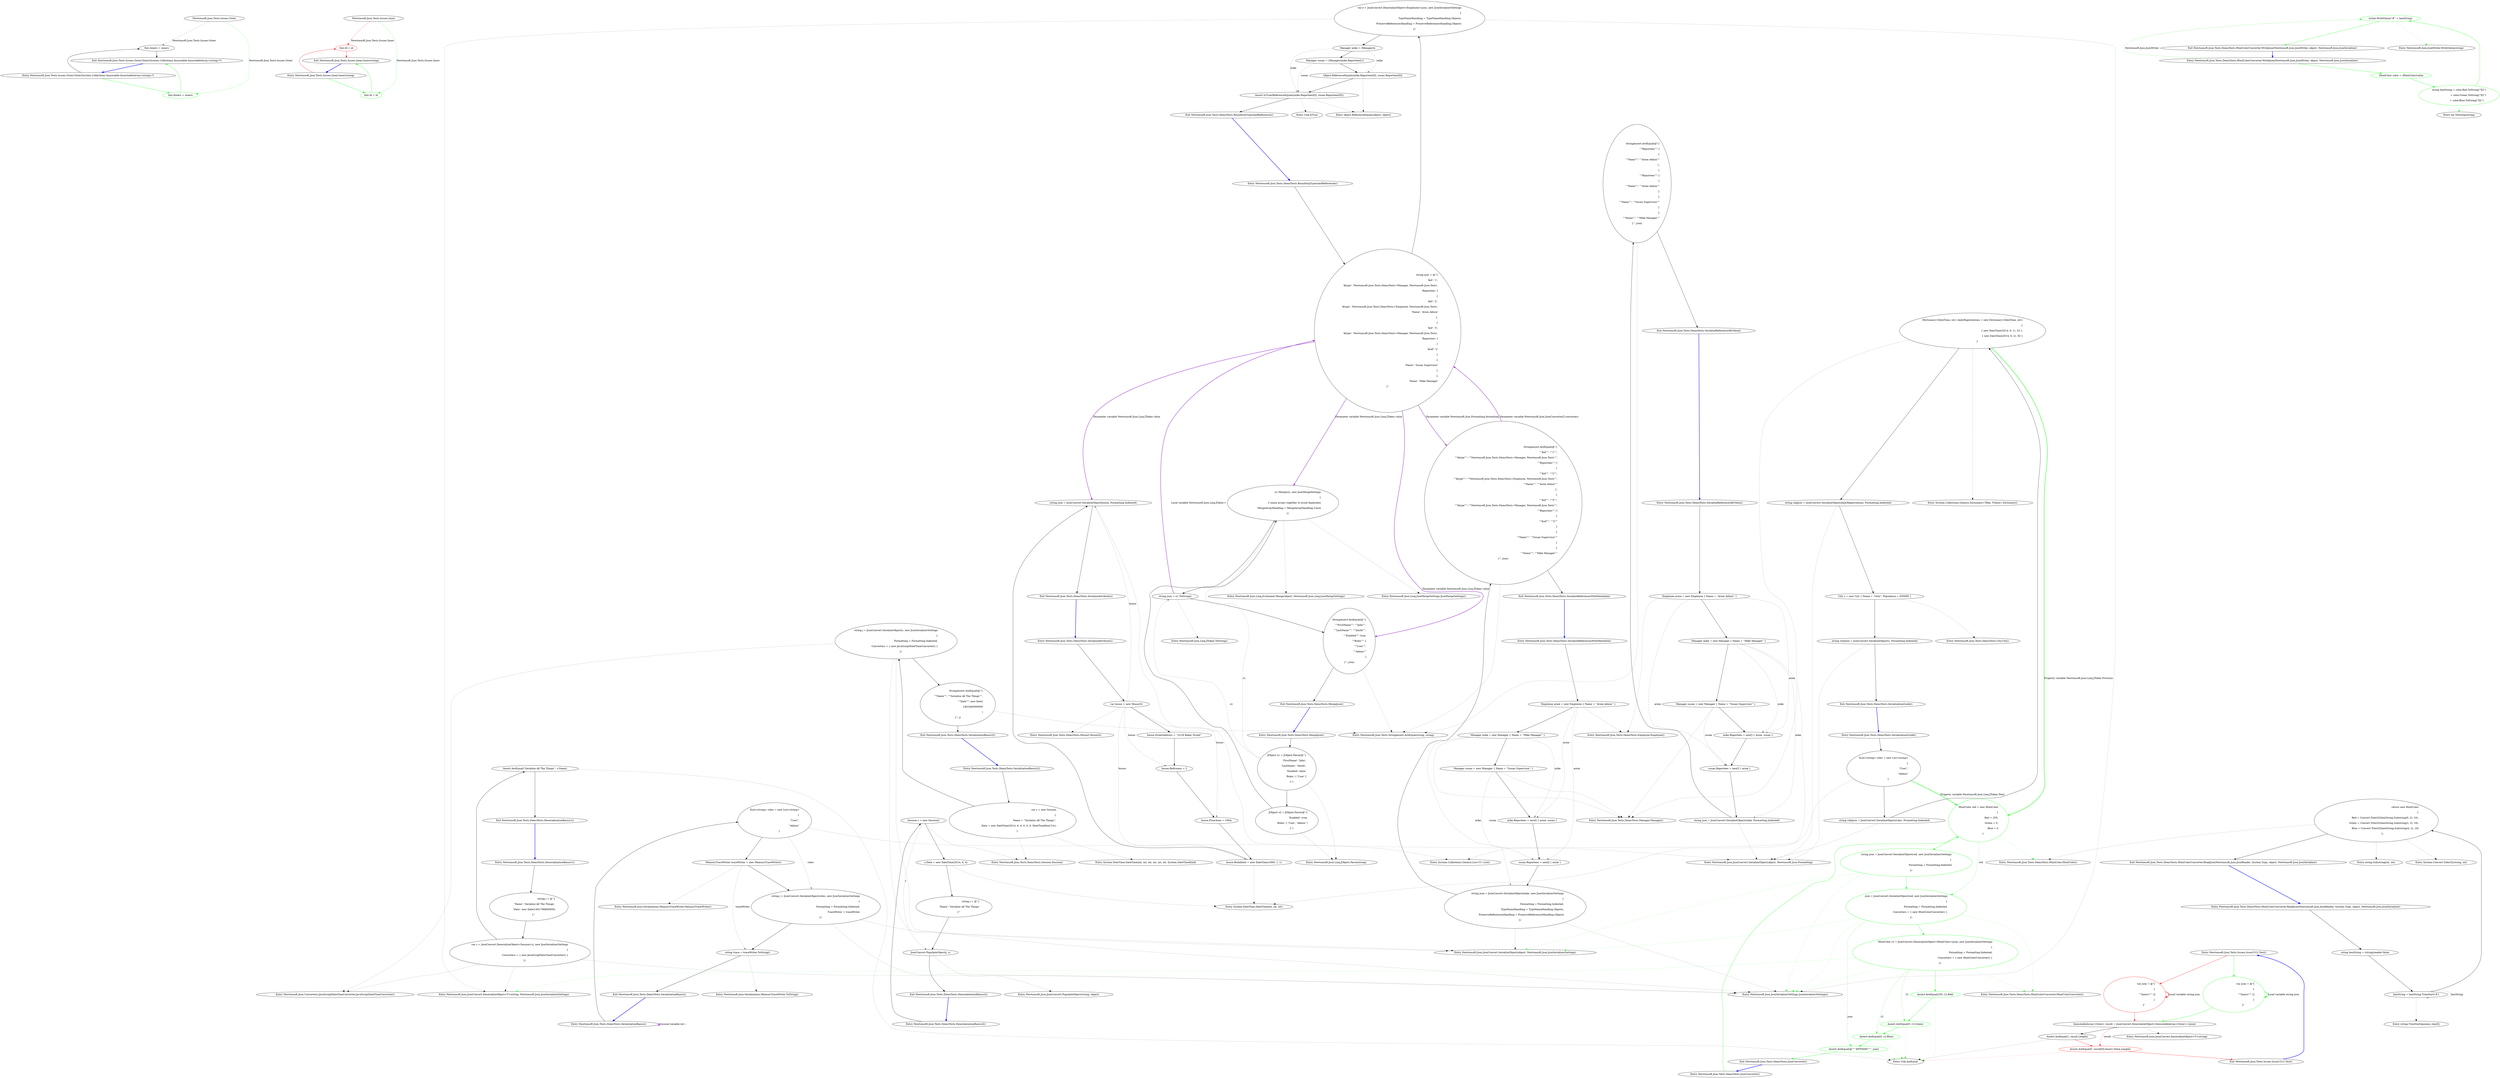 digraph  {
n14 [label="Newtonsoft.Json.Tests.Issues.Outer", span=""];
n15 [label="Newtonsoft.Json.Tests.Issues.Inner", span=""];
n0 [label="Entry Newtonsoft.Json.Tests.Issues.Issue1512.Test()", span="43-43", cluster="Newtonsoft.Json.Tests.Issues.Issue1512.Test()"];
n1 [label="var json = @''[\r\n                            {\r\n                                ''''Inners'''': []\r\n                            }\r\n                        ]''", span="45-49", cluster="Newtonsoft.Json.Tests.Issues.Issue1512.Test()", color=red, community=0];
n2 [label="ImmutableArray<Outer> result = JsonConvert.DeserializeObject<ImmutableArray<Outer>>(json)", span="50-50", cluster="Newtonsoft.Json.Tests.Issues.Issue1512.Test()"];
n3 [label="Assert.AreEqual(1, result.Length)", span="52-52", cluster="Newtonsoft.Json.Tests.Issues.Issue1512.Test()"];
n6 [label="Entry Newtonsoft.Json.JsonConvert.DeserializeObject<T>(string)", span="703-703", cluster="Newtonsoft.Json.JsonConvert.DeserializeObject<T>(string)"];
n4 [label="Assert.AreEqual(0, result[0].Inners.Value.Length)", span="53-53", cluster="Newtonsoft.Json.Tests.Issues.Issue1512.Test()", color=red, community=0];
n7 [label="Entry Unk.AreEqual", span="", cluster="Unk.AreEqual"];
n5 [label="Exit Newtonsoft.Json.Tests.Issues.Issue1512.Test()", span="43-43", cluster="Newtonsoft.Json.Tests.Issues.Issue1512.Test()"];
n8 [label="Entry Newtonsoft.Json.Tests.Issues.Outer.Outer(System.Collections.Immutable.ImmutableArray<string>?)", span="59-59", cluster="Newtonsoft.Json.Tests.Issues.Outer.Outer(System.Collections.Immutable.ImmutableArray<string>?)"];
n9 [label="this.Inners = inners", span="61-61", cluster="Newtonsoft.Json.Tests.Issues.Outer.Outer(System.Collections.Immutable.ImmutableArray<string>?)"];
n10 [label="Exit Newtonsoft.Json.Tests.Issues.Outer.Outer(System.Collections.Immutable.ImmutableArray<string>?)", span="59-59", cluster="Newtonsoft.Json.Tests.Issues.Outer.Outer(System.Collections.Immutable.ImmutableArray<string>?)"];
n11 [label="Entry Newtonsoft.Json.Tests.Issues.Inner.Inner(string)", span="69-69", cluster="Newtonsoft.Json.Tests.Issues.Inner.Inner(string)"];
n12 [label="this.Id = id", span="71-71", cluster="Newtonsoft.Json.Tests.Issues.Inner.Inner(string)", color=red, community=0];
n13 [label="Exit Newtonsoft.Json.Tests.Issues.Inner.Inner(string)", span="69-69", cluster="Newtonsoft.Json.Tests.Issues.Inner.Inner(string)"];
d1 [label="var json = @''[\r\n                            {\r\n                                ''''Inners'''': []\r\n                            }\r\n                        ]''", span="45-49", cluster="Newtonsoft.Json.Tests.Issues.Issue1512.Test()", color=green, community=0];
d9 [label="this.Inners = inners", span="61-61", cluster="Newtonsoft.Json.Tests.Issues.Outer.Outer(System.Collections.Immutable.ImmutableArray<string>?)", color=green, community=0];
d12 [label="this.Id = id", span="71-71", cluster="Newtonsoft.Json.Tests.Issues.Inner.Inner(string)", color=green, community=0];
m0_11 [label="Entry Newtonsoft.Json.JsonSerializerSettings.JsonSerializerSettings()", span="390-390", cluster="Newtonsoft.Json.JsonSerializerSettings.JsonSerializerSettings()", file="Issue1569.cs"];
m0_124 [label="Entry Newtonsoft.Json.Linq.JContainer.Merge(object, Newtonsoft.Json.Linq.JsonMergeSettings)", span="675-675", cluster="Newtonsoft.Json.Linq.JContainer.Merge(object, Newtonsoft.Json.Linq.JsonMergeSettings)", file="Issue1569.cs"];
m0_13 [label="Entry Newtonsoft.Json.Tests.DemoTests.HtmlColorConverter.HtmlColorConverter()", span="108-108", cluster="Newtonsoft.Json.Tests.DemoTests.HtmlColorConverter.HtmlColorConverter()", file="Issue1569.cs"];
m0_85 [label="Entry Newtonsoft.Json.Tests.DemoTests.Employee.Employee()", span="279-279", cluster="Newtonsoft.Json.Tests.DemoTests.Employee.Employee()", file="Issue1569.cs"];
m0_76 [label="Entry Newtonsoft.Json.Tests.DemoTests.SerializeReferencesByValue()", span="290-290", cluster="Newtonsoft.Json.Tests.DemoTests.SerializeReferencesByValue()", file="Issue1569.cs"];
m0_82 [label="string json = JsonConvert.SerializeObject(mike, Formatting.Indented)", span="299-299", cluster="Newtonsoft.Json.Tests.DemoTests.SerializeReferencesByValue()", file="Issue1569.cs"];
m0_78 [label="Manager mike = new Manager { Name = ''Mike Manager'' }", span="293-293", cluster="Newtonsoft.Json.Tests.DemoTests.SerializeReferencesByValue()", file="Issue1569.cs"];
m0_81 [label="susan.Reportees = new[] { arnie }", span="297-297", cluster="Newtonsoft.Json.Tests.DemoTests.SerializeReferencesByValue()", file="Issue1569.cs"];
m0_83 [label="StringAssert.AreEqual(@''{\r\n  ''''Reportees'''': [\r\n    {\r\n      ''''Name'''': ''''Arnie Admin''''\r\n    },\r\n    {\r\n      ''''Reportees'''': [\r\n        {\r\n          ''''Name'''': ''''Arnie Admin''''\r\n        }\r\n      ],\r\n      ''''Name'''': ''''Susan Supervisor''''\r\n    }\r\n  ],\r\n  ''''Name'''': ''''Mike Manager''''\r\n}'', json)", span="317-332", cluster="Newtonsoft.Json.Tests.DemoTests.SerializeReferencesByValue()", file="Issue1569.cs"];
m0_79 [label="Manager susan = new Manager { Name = ''Susan Supervisor'' }", span="294-294", cluster="Newtonsoft.Json.Tests.DemoTests.SerializeReferencesByValue()", file="Issue1569.cs"];
m0_77 [label="Employee arnie = new Employee { Name = ''Arnie Admin'' }", span="292-292", cluster="Newtonsoft.Json.Tests.DemoTests.SerializeReferencesByValue()", file="Issue1569.cs"];
m0_80 [label="mike.Reportees = new[] { arnie, susan }", span="296-296", cluster="Newtonsoft.Json.Tests.DemoTests.SerializeReferencesByValue()", file="Issue1569.cs"];
m0_84 [label="Exit Newtonsoft.Json.Tests.DemoTests.SerializeReferencesByValue()", span="290-290", cluster="Newtonsoft.Json.Tests.DemoTests.SerializeReferencesByValue()", file="Issue1569.cs"];
m0_115 [label="Entry Newtonsoft.Json.Tests.DemoTests.MergeJson()", span="540-540", cluster="Newtonsoft.Json.Tests.DemoTests.MergeJson()", file="Issue1569.cs"];
m0_119 [label="string json = o1.ToString()", span="559-559", cluster="Newtonsoft.Json.Tests.DemoTests.MergeJson()", file="Issue1569.cs"];
m0_118 [label="o1.Merge(o2, new JsonMergeSettings\r\n            {\r\n                // union arrays together to avoid duplicates\r\n                MergeArrayHandling = MergeArrayHandling.Union\r\n            })", span="553-557", cluster="Newtonsoft.Json.Tests.DemoTests.MergeJson()", file="Issue1569.cs"];
m0_120 [label="StringAssert.AreEqual(@''{\r\n  ''''FirstName'''': ''''John'''',\r\n  ''''LastName'''': ''''Smith'''',\r\n  ''''Enabled'''': true,\r\n  ''''Roles'''': [\r\n    ''''User'''',\r\n    ''''Admin''''\r\n  ]\r\n}'', json)", span="570-578", cluster="Newtonsoft.Json.Tests.DemoTests.MergeJson()", file="Issue1569.cs"];
m0_116 [label="JObject o1 = JObject.Parse(@''{\r\n              'FirstName': 'John',\r\n              'LastName': 'Smith',\r\n              'Enabled': false,\r\n              'Roles': [ 'User' ]\r\n            }'')", span="542-547", cluster="Newtonsoft.Json.Tests.DemoTests.MergeJson()", file="Issue1569.cs"];
m0_117 [label="JObject o2 = JObject.Parse(@''{\r\n              'Enabled': true,\r\n              'Roles': [ 'User', 'Admin' ]\r\n            }'')", span="548-551", cluster="Newtonsoft.Json.Tests.DemoTests.MergeJson()", file="Issue1569.cs"];
m0_121 [label="Exit Newtonsoft.Json.Tests.DemoTests.MergeJson()", span="540-540", cluster="Newtonsoft.Json.Tests.DemoTests.MergeJson()", file="Issue1569.cs"];
m0_42 [label="Entry System.Collections.Generic.List<T>.List()", span="0-0", cluster="System.Collections.Generic.List<T>.List()", file="Issue1569.cs"];
m0_125 [label="Entry Newtonsoft.Json.Linq.JToken.ToString()", span="414-414", cluster="Newtonsoft.Json.Linq.JToken.ToString()", file="Issue1569.cs"];
m0_64 [label="Entry Newtonsoft.Json.Tests.DemoTests.DeserializationBasics1()", span="241-241", cluster="Newtonsoft.Json.Tests.DemoTests.DeserializationBasics1()", file="Issue1569.cs"];
m0_66 [label="var s = JsonConvert.DeserializeObject<Session>(j, new JsonSerializerSettings\r\n            {\r\n                Converters = { new JavaScriptDateTimeConverter() }\r\n            })", span="248-251", cluster="Newtonsoft.Json.Tests.DemoTests.DeserializationBasics1()", file="Issue1569.cs"];
m0_67 [label="Assert.AreEqual(''Serialize All The Things'', s.Name)", span="255-255", cluster="Newtonsoft.Json.Tests.DemoTests.DeserializationBasics1()", file="Issue1569.cs"];
m0_65 [label="string j = @''{\r\n              'Name': 'Serialize All The Things',\r\n              'Date': new Date(1401796800000)\r\n            }''", span="243-246", cluster="Newtonsoft.Json.Tests.DemoTests.DeserializationBasics1()", file="Issue1569.cs"];
m0_68 [label="Exit Newtonsoft.Json.Tests.DemoTests.DeserializationBasics1()", span="241-241", cluster="Newtonsoft.Json.Tests.DemoTests.DeserializationBasics1()", file="Issue1569.cs"];
m0_28 [label="Entry string.TrimStart(params char[])", span="0-0", cluster="string.TrimStart(params char[])", file="Issue1569.cs"];
m0_105 [label="Entry Unk.IsTrue", span="", cluster="Unk.IsTrue", file="Issue1569.cs"];
m0_53 [label="Entry Newtonsoft.Json.Serialization.MemoryTraceWriter.MemoryTraceWriter()", span="29-29", cluster="Newtonsoft.Json.Serialization.MemoryTraceWriter.MemoryTraceWriter()", file="Issue1569.cs"];
m0_122 [label="Entry Newtonsoft.Json.Linq.JObject.Parse(string)", span="371-371", cluster="Newtonsoft.Json.Linq.JObject.Parse(string)", file="Issue1569.cs"];
m0_69 [label="Entry Newtonsoft.Json.Tests.DemoTests.DeserializationBasics2()", span="259-259", cluster="Newtonsoft.Json.Tests.DemoTests.DeserializationBasics2()", file="Issue1569.cs"];
m0_71 [label="s.Date = new DateTime(2014, 6, 4)", span="262-262", cluster="Newtonsoft.Json.Tests.DemoTests.DeserializationBasics2()", file="Issue1569.cs"];
m0_70 [label="Session s = new Session()", span="261-261", cluster="Newtonsoft.Json.Tests.DemoTests.DeserializationBasics2()", file="Issue1569.cs"];
m0_72 [label="string j = @''{\r\n              'Name': 'Serialize All The Things'\r\n            }''", span="264-266", cluster="Newtonsoft.Json.Tests.DemoTests.DeserializationBasics2()", file="Issue1569.cs"];
m0_73 [label="JsonConvert.PopulateObject(j, s)", span="268-268", cluster="Newtonsoft.Json.Tests.DemoTests.DeserializationBasics2()", file="Issue1569.cs"];
m0_74 [label="Exit Newtonsoft.Json.Tests.DemoTests.DeserializationBasics2()", span="259-259", cluster="Newtonsoft.Json.Tests.DemoTests.DeserializationBasics2()", file="Issue1569.cs"];
m0_23 [label="Entry Newtonsoft.Json.Tests.DemoTests.HtmlColorConverter.ReadJson(Newtonsoft.Json.JsonReader, System.Type, object, Newtonsoft.Json.JsonSerializer)", span="128-128", cluster="Newtonsoft.Json.Tests.DemoTests.HtmlColorConverter.ReadJson(Newtonsoft.Json.JsonReader, System.Type, object, Newtonsoft.Json.JsonSerializer)", file="Issue1569.cs"];
m0_26 [label="return new HtmlColor\r\n                {\r\n                    Red = Convert.ToInt32(hexString.Substring(0, 2), 16),\r\n                    Green = Convert.ToInt32(hexString.Substring(2, 2), 16),\r\n                    Blue = Convert.ToInt32(hexString.Substring(4, 2), 16)\r\n                };", span="136-141", cluster="Newtonsoft.Json.Tests.DemoTests.HtmlColorConverter.ReadJson(Newtonsoft.Json.JsonReader, System.Type, object, Newtonsoft.Json.JsonSerializer)", file="Issue1569.cs"];
m0_25 [label="hexString = hexString.TrimStart('#')", span="133-133", cluster="Newtonsoft.Json.Tests.DemoTests.HtmlColorConverter.ReadJson(Newtonsoft.Json.JsonReader, System.Type, object, Newtonsoft.Json.JsonSerializer)", file="Issue1569.cs"];
m0_24 [label="string hexString = (string)reader.Value", span="132-132", cluster="Newtonsoft.Json.Tests.DemoTests.HtmlColorConverter.ReadJson(Newtonsoft.Json.JsonReader, System.Type, object, Newtonsoft.Json.JsonSerializer)", file="Issue1569.cs"];
m0_27 [label="Exit Newtonsoft.Json.Tests.DemoTests.HtmlColorConverter.ReadJson(Newtonsoft.Json.JsonReader, System.Type, object, Newtonsoft.Json.JsonSerializer)", span="128-128", cluster="Newtonsoft.Json.Tests.DemoTests.HtmlColorConverter.ReadJson(Newtonsoft.Json.JsonReader, System.Type, object, Newtonsoft.Json.JsonSerializer)", file="Issue1569.cs"];
m0_46 [label="Entry Newtonsoft.Json.Tests.DemoTests.City.City()", span="273-273", cluster="Newtonsoft.Json.Tests.DemoTests.City.City()", file="Issue1569.cs"];
m0_75 [label="Entry Newtonsoft.Json.JsonConvert.PopulateObject(string, object)", span="924-924", cluster="Newtonsoft.Json.JsonConvert.PopulateObject(string, object)", file="Issue1569.cs"];
m0_29 [label="Entry string.Substring(int, int)", span="0-0", cluster="string.Substring(int, int)", file="Issue1569.cs"];
m0_54 [label="Entry Newtonsoft.Json.Serialization.MemoryTraceWriter.ToString()", span="71-71", cluster="Newtonsoft.Json.Serialization.MemoryTraceWriter.ToString()", file="Issue1569.cs"];
m0_22 [label="Entry Newtonsoft.Json.JsonWriter.WriteValue(string)", span="873-873", cluster="Newtonsoft.Json.JsonWriter.WriteValue(string)", file="Issue1569.cs"];
m0_123 [label="Entry Newtonsoft.Json.Linq.JsonMergeSettings.JsonMergeSettings()", span="7-7", cluster="Newtonsoft.Json.Linq.JsonMergeSettings.JsonMergeSettings()", file="Issue1569.cs"];
m0_44 [label="Entry System.Collections.Generic.Dictionary<TKey, TValue>.Dictionary()", span="0-0", cluster="System.Collections.Generic.Dictionary<TKey, TValue>.Dictionary()", file="Issue1569.cs"];
m0_34 [label="Entry Newtonsoft.Json.Tests.DemoTests.SerializationGuide()", span="151-151", cluster="Newtonsoft.Json.Tests.DemoTests.SerializationGuide()", file="Issue1569.cs"];
m0_35 [label="IList<string> roles = new List<string>\r\n            {\r\n                ''User'',\r\n                ''Admin''\r\n            }", span="153-157", cluster="Newtonsoft.Json.Tests.DemoTests.SerializationGuide()", file="Issue1569.cs"];
m0_37 [label="IDictionary<DateTime, int> dailyRegistrations = new Dictionary<DateTime, int>\r\n            {\r\n                { new DateTime(2014, 6, 1), 23 },\r\n                { new DateTime(2014, 6, 2), 50 }\r\n            }", span="165-169", cluster="Newtonsoft.Json.Tests.DemoTests.SerializationGuide()", file="Issue1569.cs"];
m0_36 [label="string roleJson = JsonConvert.SerializeObject(roles, Formatting.Indented)", span="159-159", cluster="Newtonsoft.Json.Tests.DemoTests.SerializationGuide()", file="Issue1569.cs"];
m0_38 [label="string regJson = JsonConvert.SerializeObject(dailyRegistrations, Formatting.Indented)", span="171-171", cluster="Newtonsoft.Json.Tests.DemoTests.SerializationGuide()", file="Issue1569.cs"];
m0_39 [label="City c = new City { Name = ''Oslo'', Population = 650000 }", span="177-177", cluster="Newtonsoft.Json.Tests.DemoTests.SerializationGuide()", file="Issue1569.cs"];
m0_40 [label="string cityJson = JsonConvert.SerializeObject(c, Formatting.Indented)", span="179-179", cluster="Newtonsoft.Json.Tests.DemoTests.SerializationGuide()", file="Issue1569.cs"];
m0_41 [label="Exit Newtonsoft.Json.Tests.DemoTests.SerializationGuide()", span="151-151", cluster="Newtonsoft.Json.Tests.DemoTests.SerializationGuide()", file="Issue1569.cs"];
m0_21 [label="Entry int.ToString(string)", span="0-0", cluster="int.ToString(string)", file="Issue1569.cs"];
m0_104 [label="Entry object.ReferenceEquals(object, object)", span="0-0", cluster="object.ReferenceEquals(object, object)", file="Issue1569.cs"];
m0_16 [label="Entry Newtonsoft.Json.Tests.DemoTests.HtmlColorConverter.WriteJson(Newtonsoft.Json.JsonWriter, object, Newtonsoft.Json.JsonSerializer)", span="110-110", cluster="Newtonsoft.Json.Tests.DemoTests.HtmlColorConverter.WriteJson(Newtonsoft.Json.JsonWriter, object, Newtonsoft.Json.JsonSerializer)", file="Issue1569.cs"];
m0_17 [label="HtmlColor color = (HtmlColor)value", span="113-113", cluster="Newtonsoft.Json.Tests.DemoTests.HtmlColorConverter.WriteJson(Newtonsoft.Json.JsonWriter, object, Newtonsoft.Json.JsonSerializer)", color=green, community=0, file="Issue1569.cs"];
m0_18 [label="string hexString = color.Red.ToString(''X2'')\r\n                    + color.Green.ToString(''X2'')\r\n                    + color.Blue.ToString(''X2'')", span="114-116", cluster="Newtonsoft.Json.Tests.DemoTests.HtmlColorConverter.WriteJson(Newtonsoft.Json.JsonWriter, object, Newtonsoft.Json.JsonSerializer)", color=green, community=0, file="Issue1569.cs"];
m0_19 [label="writer.WriteValue(''#'' + hexString)", span="119-119", cluster="Newtonsoft.Json.Tests.DemoTests.HtmlColorConverter.WriteJson(Newtonsoft.Json.JsonWriter, object, Newtonsoft.Json.JsonSerializer)", color=green, community=0, file="Issue1569.cs"];
m0_20 [label="Exit Newtonsoft.Json.Tests.DemoTests.HtmlColorConverter.WriteJson(Newtonsoft.Json.JsonWriter, object, Newtonsoft.Json.JsonSerializer)", span="110-110", cluster="Newtonsoft.Json.Tests.DemoTests.HtmlColorConverter.WriteJson(Newtonsoft.Json.JsonWriter, object, Newtonsoft.Json.JsonSerializer)", file="Issue1569.cs"];
m0_96 [label="Entry Newtonsoft.Json.Tests.DemoTests.RoundtripTypesAndReferences()", span="399-399", cluster="Newtonsoft.Json.Tests.DemoTests.RoundtripTypesAndReferences()", file="Issue1569.cs"];
m0_98 [label="var e = JsonConvert.DeserializeObject<Employee>(json, new JsonSerializerSettings\r\n            {\r\n                TypeNameHandling = TypeNameHandling.Objects,\r\n                PreserveReferencesHandling = PreserveReferencesHandling.Objects\r\n            })", span="424-428", cluster="Newtonsoft.Json.Tests.DemoTests.RoundtripTypesAndReferences()", file="Issue1569.cs"];
m0_97 [label="string json = @''{\r\n  '$id': '1',\r\n  '$type': 'Newtonsoft.Json.Tests.DemoTests+Manager, Newtonsoft.Json.Tests',\r\n  'Reportees': [\r\n    {\r\n      '$id': '2',\r\n      '$type': 'Newtonsoft.Json.Tests.DemoTests+Employee, Newtonsoft.Json.Tests',\r\n      'Name': 'Arnie Admin'\r\n    },\r\n    {\r\n      '$id': '3',\r\n      '$type': 'Newtonsoft.Json.Tests.DemoTests+Manager, Newtonsoft.Json.Tests',\r\n      'Reportees': [\r\n        {\r\n          '$ref': '2'\r\n        }\r\n      ],\r\n      'Name': 'Susan Supervisor'\r\n    }\r\n  ],\r\n  'Name': 'Mike Manager'\r\n}''", span="401-422", cluster="Newtonsoft.Json.Tests.DemoTests.RoundtripTypesAndReferences()", file="Issue1569.cs"];
m0_99 [label="Manager mike = (Manager)e", span="432-432", cluster="Newtonsoft.Json.Tests.DemoTests.RoundtripTypesAndReferences()", file="Issue1569.cs"];
m0_100 [label="Manager susan = (Manager)mike.Reportees[1]", span="433-433", cluster="Newtonsoft.Json.Tests.DemoTests.RoundtripTypesAndReferences()", file="Issue1569.cs"];
m0_101 [label="Object.ReferenceEquals(mike.Reportees[0], susan.Reportees[0])", span="435-435", cluster="Newtonsoft.Json.Tests.DemoTests.RoundtripTypesAndReferences()", file="Issue1569.cs"];
m0_102 [label="Assert.IsTrue(ReferenceEquals(mike.Reportees[0], susan.Reportees[0]))", span="438-438", cluster="Newtonsoft.Json.Tests.DemoTests.RoundtripTypesAndReferences()", file="Issue1569.cs"];
m0_103 [label="Exit Newtonsoft.Json.Tests.DemoTests.RoundtripTypesAndReferences()", span="399-399", cluster="Newtonsoft.Json.Tests.DemoTests.RoundtripTypesAndReferences()", file="Issue1569.cs"];
m0_60 [label="Entry Newtonsoft.Json.Tests.DemoTests.Session.Session()", span="102-102", cluster="Newtonsoft.Json.Tests.DemoTests.Session.Session()", file="Issue1569.cs"];
m0_43 [label="Entry Newtonsoft.Json.JsonConvert.SerializeObject(object, Newtonsoft.Json.Formatting)", span="525-525", cluster="Newtonsoft.Json.JsonConvert.SerializeObject(object, Newtonsoft.Json.Formatting)", file="Issue1569.cs"];
m0_30 [label="Entry System.Convert.ToInt32(string, int)", span="0-0", cluster="System.Convert.ToInt32(string, int)", file="Issue1569.cs"];
m0_87 [label="Entry Newtonsoft.Json.Tests.DemoTests.SerializeReferencesWithMetadata()", span="336-336", cluster="Newtonsoft.Json.Tests.DemoTests.SerializeReferencesWithMetadata()", file="Issue1569.cs"];
m0_93 [label="string json = JsonConvert.SerializeObject(mike, new JsonSerializerSettings\r\n            {\r\n                Formatting = Formatting.Indented,\r\n                TypeNameHandling = TypeNameHandling.Objects,\r\n                PreserveReferencesHandling = PreserveReferencesHandling.Objects\r\n            })", span="345-350", cluster="Newtonsoft.Json.Tests.DemoTests.SerializeReferencesWithMetadata()", file="Issue1569.cs"];
m0_89 [label="Manager mike = new Manager { Name = ''Mike Manager'' }", span="339-339", cluster="Newtonsoft.Json.Tests.DemoTests.SerializeReferencesWithMetadata()", file="Issue1569.cs"];
m0_92 [label="susan.Reportees = new[] { arnie }", span="343-343", cluster="Newtonsoft.Json.Tests.DemoTests.SerializeReferencesWithMetadata()", file="Issue1569.cs"];
m0_94 [label="StringAssert.AreEqual(@''{\r\n  ''''$id'''': ''''1'''',\r\n  ''''$type'''': ''''Newtonsoft.Json.Tests.DemoTests+Manager, Newtonsoft.Json.Tests'''',\r\n  ''''Reportees'''': [\r\n    {\r\n      ''''$id'''': ''''2'''',\r\n      ''''$type'''': ''''Newtonsoft.Json.Tests.DemoTests+Employee, Newtonsoft.Json.Tests'''',\r\n      ''''Name'''': ''''Arnie Admin''''\r\n    },\r\n    {\r\n      ''''$id'''': ''''3'''',\r\n      ''''$type'''': ''''Newtonsoft.Json.Tests.DemoTests+Manager, Newtonsoft.Json.Tests'''',\r\n      ''''Reportees'''': [\r\n        {\r\n          ''''$ref'''': ''''2''''\r\n        }\r\n      ],\r\n      ''''Name'''': ''''Susan Supervisor''''\r\n    }\r\n  ],\r\n  ''''Name'''': ''''Mike Manager''''\r\n}'', json)", span="374-395", cluster="Newtonsoft.Json.Tests.DemoTests.SerializeReferencesWithMetadata()", file="Issue1569.cs"];
m0_88 [label="Employee arnie = new Employee { Name = ''Arnie Admin'' }", span="338-338", cluster="Newtonsoft.Json.Tests.DemoTests.SerializeReferencesWithMetadata()", file="Issue1569.cs"];
m0_90 [label="Manager susan = new Manager { Name = ''Susan Supervisor'' }", span="340-340", cluster="Newtonsoft.Json.Tests.DemoTests.SerializeReferencesWithMetadata()", file="Issue1569.cs"];
m0_91 [label="mike.Reportees = new[] { arnie, susan }", span="342-342", cluster="Newtonsoft.Json.Tests.DemoTests.SerializeReferencesWithMetadata()", file="Issue1569.cs"];
m0_95 [label="Exit Newtonsoft.Json.Tests.DemoTests.SerializeReferencesWithMetadata()", span="336-336", cluster="Newtonsoft.Json.Tests.DemoTests.SerializeReferencesWithMetadata()", file="Issue1569.cs"];
m0_45 [label="Entry System.DateTime.DateTime(int, int, int)", span="0-0", cluster="System.DateTime.DateTime(int, int, int)", file="Issue1569.cs"];
m0_106 [label="Entry Newtonsoft.Json.Tests.DemoTests.SerializeAttributes()", span="504-504", cluster="Newtonsoft.Json.Tests.DemoTests.SerializeAttributes()", file="Issue1569.cs"];
m0_111 [label="house.BuildDate = new DateTime(1890, 1, 1)", span="510-510", cluster="Newtonsoft.Json.Tests.DemoTests.SerializeAttributes()", file="Issue1569.cs"];
m0_112 [label="string json = JsonConvert.SerializeObject(house, Formatting.Indented)", span="512-512", cluster="Newtonsoft.Json.Tests.DemoTests.SerializeAttributes()", file="Issue1569.cs"];
m0_107 [label="var house = new House3()", span="506-506", cluster="Newtonsoft.Json.Tests.DemoTests.SerializeAttributes()", file="Issue1569.cs"];
m0_110 [label="house.FloorArea = 100m", span="509-509", cluster="Newtonsoft.Json.Tests.DemoTests.SerializeAttributes()", file="Issue1569.cs"];
m0_108 [label="house.StreetAddress = ''221B Baker Street''", span="507-507", cluster="Newtonsoft.Json.Tests.DemoTests.SerializeAttributes()", file="Issue1569.cs"];
m0_109 [label="house.Bedrooms = 2", span="508-508", cluster="Newtonsoft.Json.Tests.DemoTests.SerializeAttributes()", file="Issue1569.cs"];
m0_113 [label="Exit Newtonsoft.Json.Tests.DemoTests.SerializeAttributes()", span="504-504", cluster="Newtonsoft.Json.Tests.DemoTests.SerializeAttributes()", file="Issue1569.cs"];
m0_62 [label="Entry Newtonsoft.Json.Converters.JavaScriptDateTimeConverter.JavaScriptDateTimeConverter()", span="34-34", cluster="Newtonsoft.Json.Converters.JavaScriptDateTimeConverter.JavaScriptDateTimeConverter()", file="Issue1569.cs"];
m0_86 [label="Entry Newtonsoft.Json.Tests.DemoTests.Manager.Manager()", span="284-284", cluster="Newtonsoft.Json.Tests.DemoTests.Manager.Manager()", file="Issue1569.cs"];
m0_55 [label="Entry Newtonsoft.Json.Tests.DemoTests.SerializationBasics2()", span="214-214", cluster="Newtonsoft.Json.Tests.DemoTests.SerializationBasics2()", file="Issue1569.cs"];
m0_57 [label="string j = JsonConvert.SerializeObject(s, new JsonSerializerSettings\r\n            {\r\n                Formatting = Formatting.Indented,\r\n                Converters = { new JavaScriptDateTimeConverter() }\r\n            })", span="222-226", cluster="Newtonsoft.Json.Tests.DemoTests.SerializationBasics2()", file="Issue1569.cs"];
m0_56 [label="var s = new Session\r\n            {\r\n                Name = ''Serialize All The Things'',\r\n                Date = new DateTime(2014, 6, 4, 0, 0, 0, DateTimeKind.Utc)\r\n            }", span="216-220", cluster="Newtonsoft.Json.Tests.DemoTests.SerializationBasics2()", file="Issue1569.cs"];
m0_58 [label="StringAssert.AreEqual(@''{\r\n  ''''Name'''': ''''Serialize All The Things'''',\r\n  ''''Date'''': new Date(\r\n    1401840000000\r\n  )\r\n}'', j)", span="232-237", cluster="Newtonsoft.Json.Tests.DemoTests.SerializationBasics2()", file="Issue1569.cs"];
m0_59 [label="Exit Newtonsoft.Json.Tests.DemoTests.SerializationBasics2()", span="214-214", cluster="Newtonsoft.Json.Tests.DemoTests.SerializationBasics2()", file="Issue1569.cs"];
m0_61 [label="Entry System.DateTime.DateTime(int, int, int, int, int, int, System.DateTimeKind)", span="0-0", cluster="System.DateTime.DateTime(int, int, int, int, int, int, System.DateTimeKind)", file="Issue1569.cs"];
m0_47 [label="Entry Newtonsoft.Json.Tests.DemoTests.SerializationBasics()", span="187-187", cluster="Newtonsoft.Json.Tests.DemoTests.SerializationBasics()", file="Issue1569.cs"];
m0_50 [label="string j = JsonConvert.SerializeObject(roles, new JsonSerializerSettings\r\n            {\r\n                Formatting = Formatting.Indented,\r\n                TraceWriter = traceWriter\r\n            })", span="197-201", cluster="Newtonsoft.Json.Tests.DemoTests.SerializationBasics()", file="Issue1569.cs"];
m0_48 [label="IList<string> roles = new List<string>\r\n            {\r\n                ''User'',\r\n                ''Admin''\r\n            }", span="189-193", cluster="Newtonsoft.Json.Tests.DemoTests.SerializationBasics()", file="Issue1569.cs"];
m0_49 [label="MemoryTraceWriter traceWriter = new MemoryTraceWriter()", span="195-195", cluster="Newtonsoft.Json.Tests.DemoTests.SerializationBasics()", file="Issue1569.cs"];
m0_51 [label="string trace = traceWriter.ToString()", span="203-203", cluster="Newtonsoft.Json.Tests.DemoTests.SerializationBasics()", file="Issue1569.cs"];
m0_52 [label="Exit Newtonsoft.Json.Tests.DemoTests.SerializationBasics()", span="187-187", cluster="Newtonsoft.Json.Tests.DemoTests.SerializationBasics()", file="Issue1569.cs"];
m0_114 [label="Entry Newtonsoft.Json.Tests.DemoTests.House3.House3()", span="461-461", cluster="Newtonsoft.Json.Tests.DemoTests.House3.House3()", file="Issue1569.cs"];
m0_14 [label="Entry Newtonsoft.Json.JsonConvert.DeserializeObject<T>(string, Newtonsoft.Json.JsonSerializerSettings)", span="802-802", cluster="Newtonsoft.Json.JsonConvert.DeserializeObject<T>(string, Newtonsoft.Json.JsonSerializerSettings)", file="Issue1569.cs"];
m0_0 [label="Entry Newtonsoft.Json.Tests.DemoTests.JsonConverter()", span="57-57", cluster="Newtonsoft.Json.Tests.DemoTests.JsonConverter()", file="Issue1569.cs"];
m0_1 [label="HtmlColor red = new HtmlColor\r\n            {\r\n                Red = 255,\r\n                Green = 0,\r\n                Blue = 0\r\n            }", span="59-64", cluster="Newtonsoft.Json.Tests.DemoTests.JsonConverter()", color=green, community=0, file="Issue1569.cs"];
m0_2 [label="string json = JsonConvert.SerializeObject(red, new JsonSerializerSettings\r\n            {\r\n                Formatting = Formatting.Indented\r\n            })", span="66-69", cluster="Newtonsoft.Json.Tests.DemoTests.JsonConverter()", color=green, community=0, file="Issue1569.cs"];
m0_3 [label="json = JsonConvert.SerializeObject(red, new JsonSerializerSettings\r\n            {\r\n                Formatting = Formatting.Indented,\r\n                Converters = { new HtmlColorConverter() }\r\n            })", span="76-80", cluster="Newtonsoft.Json.Tests.DemoTests.JsonConverter()", color=green, community=0, file="Issue1569.cs"];
m0_4 [label="HtmlColor r2 = JsonConvert.DeserializeObject<HtmlColor>(json, new JsonSerializerSettings\r\n            {\r\n                Formatting = Formatting.Indented,\r\n                Converters = { new HtmlColorConverter() }\r\n            })", span="83-87", cluster="Newtonsoft.Json.Tests.DemoTests.JsonConverter()", color=green, community=0, file="Issue1569.cs"];
m0_8 [label="Assert.AreEqual(@''''''#FF0000'''''', json)", span="92-92", cluster="Newtonsoft.Json.Tests.DemoTests.JsonConverter()", color=green, community=0, file="Issue1569.cs"];
m0_5 [label="Assert.AreEqual(255, r2.Red)", span="88-88", cluster="Newtonsoft.Json.Tests.DemoTests.JsonConverter()", color=green, community=0, file="Issue1569.cs"];
m0_6 [label="Assert.AreEqual(0, r2.Green)", span="89-89", cluster="Newtonsoft.Json.Tests.DemoTests.JsonConverter()", color=green, community=0, file="Issue1569.cs"];
m0_7 [label="Assert.AreEqual(0, r2.Blue)", span="90-90", cluster="Newtonsoft.Json.Tests.DemoTests.JsonConverter()", color=green, community=0, file="Issue1569.cs"];
m0_9 [label="Exit Newtonsoft.Json.Tests.DemoTests.JsonConverter()", span="57-57", cluster="Newtonsoft.Json.Tests.DemoTests.JsonConverter()", file="Issue1569.cs"];
m0_63 [label="Entry Newtonsoft.Json.Tests.StringAssert.AreEqual(string, string)", span="331-331", cluster="Newtonsoft.Json.Tests.StringAssert.AreEqual(string, string)", file="Issue1569.cs"];
m0_10 [label="Entry Newtonsoft.Json.Tests.DemoTests.HtmlColor.HtmlColor()", span="49-49", cluster="Newtonsoft.Json.Tests.DemoTests.HtmlColor.HtmlColor()", file="Issue1569.cs"];
m0_12 [label="Entry Newtonsoft.Json.JsonConvert.SerializeObject(object, Newtonsoft.Json.JsonSerializerSettings)", span="570-570", cluster="Newtonsoft.Json.JsonConvert.SerializeObject(object, Newtonsoft.Json.JsonSerializerSettings)", file="Issue1569.cs"];
n14 -> n9  [key=1, style=dashed, color=darkseagreen4, label="Newtonsoft.Json.Tests.Issues.Outer"];
n14 -> d9  [key=1, style=dashed, color=green, label="Newtonsoft.Json.Tests.Issues.Outer"];
n15 -> n12  [key=1, style=dashed, color=red, label="Newtonsoft.Json.Tests.Issues.Inner"];
n15 -> d12  [key=1, style=dashed, color=green, label="Newtonsoft.Json.Tests.Issues.Inner"];
n0 -> n1  [key=0, style=solid, color=red];
n0 -> d1  [key=0, style=solid, color=green];
n1 -> n2  [key=0, style=solid, color=red];
n1 -> n1  [key=3, color=red, style=bold, label="Local variable string json"];
n2 -> n3  [key=0, style=solid];
n2 -> n6  [key=2, style=dotted];
n2 -> n4  [key=1, style=dashed, color=red, label=result];
n3 -> n4  [key=0, style=solid, color=red];
n3 -> n7  [key=2, style=dotted];
n4 -> n5  [key=0, style=solid, color=red];
n4 -> n7  [key=2, style=dotted, color=red];
n5 -> n0  [key=0, style=bold, color=blue];
n8 -> n9  [key=0, style=solid];
n8 -> d9  [key=0, style=solid, color=green];
n9 -> n10  [key=0, style=solid];
n10 -> n8  [key=0, style=bold, color=blue];
n11 -> n12  [key=0, style=solid, color=red];
n11 -> d12  [key=0, style=solid, color=green];
n12 -> n13  [key=0, style=solid, color=red];
n13 -> n11  [key=0, style=bold, color=blue];
d1 -> d1  [key=3, color=green, style=bold, label="Local variable string json"];
d1 -> n2  [key=0, style=solid, color=green];
d9 -> n10  [key=0, style=solid, color=green];
d12 -> n13  [key=0, style=solid, color=green];
m0_76 -> m0_77  [key=0, style=solid];
m0_82 -> m0_43  [key=2, style=dotted];
m0_82 -> m0_83  [key=0, style=solid];
m0_78 -> m0_82  [key=1, style=dashed, color=darkseagreen4, label=mike];
m0_78 -> m0_86  [key=2, style=dotted];
m0_78 -> m0_79  [key=0, style=solid];
m0_78 -> m0_80  [key=1, style=dashed, color=darkseagreen4, label=mike];
m0_81 -> m0_82  [key=0, style=solid];
m0_83 -> m0_63  [key=2, style=dotted];
m0_83 -> m0_84  [key=0, style=solid];
m0_79 -> m0_86  [key=2, style=dotted];
m0_79 -> m0_81  [key=1, style=dashed, color=darkseagreen4, label=susan];
m0_79 -> m0_80  [key=0, style=solid];
m0_77 -> m0_78  [key=0, style=solid];
m0_77 -> m0_81  [key=1, style=dashed, color=darkseagreen4, label=arnie];
m0_77 -> m0_85  [key=2, style=dotted];
m0_77 -> m0_80  [key=1, style=dashed, color=darkseagreen4, label=arnie];
m0_80 -> m0_81  [key=0, style=solid];
m0_84 -> m0_76  [key=0, style=bold, color=blue];
m0_115 -> m0_116  [key=0, style=solid];
m0_119 -> m0_97  [key=3, color=darkorchid, style=bold, label="Local variable Newtonsoft.Json.Linq.JValue v"];
m0_119 -> m0_120  [key=0, style=solid];
m0_119 -> m0_125  [key=2, style=dotted];
m0_118 -> m0_119  [key=0, style=solid];
m0_118 -> m0_123  [key=2, style=dotted];
m0_118 -> m0_124  [key=2, style=dotted];
m0_120 -> m0_63  [key=2, style=dotted];
m0_120 -> m0_121  [key=0, style=solid];
m0_116 -> m0_119  [key=1, style=dashed, color=darkseagreen4, label=o1];
m0_116 -> m0_118  [key=1, style=dashed, color=darkseagreen4, label=o1];
m0_116 -> m0_117  [key=0, style=solid];
m0_116 -> m0_122  [key=2, style=dotted];
m0_117 -> m0_118  [key=0, style=solid];
m0_117 -> m0_122  [key=2, style=dotted];
m0_121 -> m0_115  [key=0, style=bold, color=blue];
m0_64 -> m0_65  [key=0, style=solid];
m0_66 -> m0_11  [key=2, style=dotted];
m0_66 -> m0_14  [key=2, style=dotted];
m0_66 -> m0_67  [key=0, style=solid];
m0_66 -> m0_62  [key=2, style=dotted];
m0_67 -> n7  [key=2, style=dotted];
m0_67 -> m0_68  [key=0, style=solid];
m0_65 -> m0_66  [key=0, style=solid];
m0_68 -> m0_64  [key=0, style=bold, color=blue];
m0_69 -> m0_70  [key=0, style=solid];
m0_71 -> m0_45  [key=2, style=dotted];
m0_71 -> m0_72  [key=0, style=solid];
m0_70 -> m0_71  [key=0, style=solid];
m0_70 -> m0_60  [key=2, style=dotted];
m0_70 -> m0_73  [key=1, style=dashed, color=darkseagreen4, label=s];
m0_72 -> m0_73  [key=0, style=solid];
m0_73 -> m0_74  [key=0, style=solid];
m0_73 -> m0_75  [key=2, style=dotted];
m0_74 -> m0_69  [key=0, style=bold, color=blue];
m0_23 -> m0_24  [key=0, style=solid];
m0_26 -> m0_10  [key=2, style=dotted];
m0_26 -> m0_27  [key=0, style=solid];
m0_26 -> m0_29  [key=2, style=dotted];
m0_26 -> m0_30  [key=2, style=dotted];
m0_25 -> m0_26  [key=0, style=solid];
m0_25 -> m0_25  [key=1, style=dashed, color=darkseagreen4, label=hexString];
m0_25 -> m0_28  [key=2, style=dotted];
m0_24 -> m0_25  [key=0, style=solid];
m0_27 -> m0_23  [key=0, style=bold, color=blue];
m0_34 -> m0_35  [key=0, style=solid];
m0_35 -> m0_1  [key=3, color=green, style=bold, label="Property variable Newtonsoft.Json.Linq.JToken Next"];
m0_35 -> m0_36  [key=0, style=solid];
m0_35 -> m0_42  [key=2, style=dotted];
m0_37 -> m0_1  [key=3, color=green, style=bold, label="Property variable Newtonsoft.Json.Linq.JToken Previous"];
m0_37 -> m0_38  [key=0, style=solid];
m0_37 -> m0_44  [key=2, style=dotted];
m0_37 -> m0_45  [key=2, style=dotted];
m0_36 -> m0_37  [key=0, style=solid];
m0_36 -> m0_43  [key=2, style=dotted];
m0_38 -> m0_39  [key=0, style=solid];
m0_38 -> m0_43  [key=2, style=dotted];
m0_39 -> m0_40  [key=0, style=solid];
m0_39 -> m0_46  [key=2, style=dotted];
m0_40 -> m0_41  [key=0, style=solid];
m0_40 -> m0_43  [key=2, style=dotted];
m0_41 -> m0_34  [key=0, style=bold, color=blue];
m0_16 -> m0_17  [key=0, style=solid, color=green];
m0_16 -> m0_19  [key=1, style=dashed, color=green, label="Newtonsoft.Json.JsonWriter"];
m0_17 -> m0_18  [key=0, style=solid, color=green];
m0_18 -> m0_19  [key=0, style=solid, color=green];
m0_18 -> m0_21  [key=2, style=dotted, color=green];
m0_19 -> m0_20  [key=0, style=solid, color=green];
m0_19 -> m0_22  [key=2, style=dotted, color=green];
m0_20 -> m0_16  [key=0, style=bold, color=blue];
m0_96 -> m0_97  [key=0, style=solid];
m0_98 -> m0_11  [key=2, style=dotted];
m0_98 -> m0_14  [key=2, style=dotted];
m0_98 -> m0_99  [key=0, style=solid];
m0_97 -> m0_98  [key=0, style=solid];
m0_97 -> m0_94  [key=3, color=darkorchid, style=bold, label="Parameter variable Newtonsoft.Json.Formatting formatting"];
m0_97 -> m0_112  [key=3, color=darkorchid, style=bold, label="Parameter variable Newtonsoft.Json.Linq.JToken value"];
m0_97 -> m0_118  [key=3, color=darkorchid, style=bold, label="Parameter variable Newtonsoft.Json.Linq.JToken value"];
m0_97 -> m0_120  [key=3, color=darkorchid, style=bold, label="Parameter variable Newtonsoft.Json.Linq.JToken value"];
m0_99 -> m0_100  [key=0, style=solid];
m0_99 -> m0_101  [key=1, style=dashed, color=darkseagreen4, label=mike];
m0_99 -> m0_102  [key=1, style=dashed, color=darkseagreen4, label=mike];
m0_100 -> m0_101  [key=0, style=solid];
m0_100 -> m0_102  [key=1, style=dashed, color=darkseagreen4, label=susan];
m0_101 -> m0_102  [key=0, style=solid];
m0_101 -> m0_104  [key=2, style=dotted];
m0_102 -> m0_103  [key=0, style=solid];
m0_102 -> m0_104  [key=2, style=dotted];
m0_102 -> m0_105  [key=2, style=dotted];
m0_103 -> m0_96  [key=0, style=bold, color=blue];
m0_87 -> m0_88  [key=0, style=solid];
m0_93 -> m0_11  [key=2, style=dotted];
m0_93 -> m0_12  [key=2, style=dotted];
m0_93 -> m0_94  [key=0, style=solid];
m0_89 -> m0_93  [key=1, style=dashed, color=darkseagreen4, label=mike];
m0_89 -> m0_90  [key=0, style=solid];
m0_89 -> m0_86  [key=2, style=dotted];
m0_89 -> m0_91  [key=1, style=dashed, color=darkseagreen4, label=mike];
m0_92 -> m0_93  [key=0, style=solid];
m0_94 -> m0_95  [key=0, style=solid];
m0_94 -> m0_63  [key=2, style=dotted];
m0_94 -> m0_97  [key=3, color=darkorchid, style=bold, label="Parameter variable Newtonsoft.Json.JsonConverter[] converters"];
m0_88 -> m0_89  [key=0, style=solid];
m0_88 -> m0_92  [key=1, style=dashed, color=darkseagreen4, label=arnie];
m0_88 -> m0_85  [key=2, style=dotted];
m0_88 -> m0_91  [key=1, style=dashed, color=darkseagreen4, label=arnie];
m0_90 -> m0_92  [key=1, style=dashed, color=darkseagreen4, label=susan];
m0_90 -> m0_91  [key=0, style=solid];
m0_90 -> m0_86  [key=2, style=dotted];
m0_91 -> m0_92  [key=0, style=solid];
m0_95 -> m0_87  [key=0, style=bold, color=blue];
m0_106 -> m0_107  [key=0, style=solid];
m0_111 -> m0_45  [key=2, style=dotted];
m0_111 -> m0_112  [key=0, style=solid];
m0_112 -> m0_43  [key=2, style=dotted];
m0_112 -> m0_113  [key=0, style=solid];
m0_107 -> m0_111  [key=1, style=dashed, color=darkseagreen4, label=house];
m0_107 -> m0_112  [key=1, style=dashed, color=darkseagreen4, label=house];
m0_107 -> m0_108  [key=0, style=solid];
m0_107 -> m0_114  [key=2, style=dotted];
m0_107 -> m0_109  [key=1, style=dashed, color=darkseagreen4, label=house];
m0_107 -> m0_110  [key=1, style=dashed, color=darkseagreen4, label=house];
m0_110 -> m0_111  [key=0, style=solid];
m0_108 -> m0_109  [key=0, style=solid];
m0_109 -> m0_110  [key=0, style=solid];
m0_113 -> m0_106  [key=0, style=bold, color=blue];
m0_55 -> m0_56  [key=0, style=solid];
m0_57 -> m0_11  [key=2, style=dotted];
m0_57 -> m0_12  [key=2, style=dotted];
m0_57 -> m0_58  [key=0, style=solid];
m0_57 -> m0_62  [key=2, style=dotted];
m0_56 -> m0_57  [key=0, style=solid];
m0_56 -> m0_60  [key=2, style=dotted];
m0_56 -> m0_61  [key=2, style=dotted];
m0_58 -> m0_59  [key=0, style=solid];
m0_58 -> m0_63  [key=2, style=dotted];
m0_59 -> m0_55  [key=0, style=bold, color=blue];
m0_47 -> m0_48  [key=0, style=solid];
m0_47 -> m0_47  [key=3, color=darkorchid, style=bold, label="Local variable int i"];
m0_50 -> m0_11  [key=2, style=dotted];
m0_50 -> m0_12  [key=2, style=dotted];
m0_50 -> m0_51  [key=0, style=solid];
m0_48 -> m0_42  [key=2, style=dotted];
m0_48 -> m0_50  [key=1, style=dashed, color=darkseagreen4, label=roles];
m0_48 -> m0_49  [key=0, style=solid];
m0_49 -> m0_50  [key=0, style=solid];
m0_49 -> m0_53  [key=2, style=dotted];
m0_49 -> m0_51  [key=1, style=dashed, color=darkseagreen4, label=traceWriter];
m0_51 -> m0_52  [key=0, style=solid];
m0_51 -> m0_54  [key=2, style=dotted];
m0_52 -> m0_47  [key=0, style=bold, color=blue];
m0_0 -> m0_1  [key=0, style=solid, color=green];
m0_1 -> m0_2  [key=0, style=solid, color=green];
m0_1 -> m0_10  [key=2, style=dotted, color=green];
m0_1 -> m0_3  [key=1, style=dashed, color=green, label=red];
m0_2 -> m0_3  [key=0, style=solid, color=green];
m0_2 -> m0_11  [key=2, style=dotted, color=green];
m0_2 -> m0_12  [key=2, style=dotted, color=green];
m0_3 -> m0_4  [key=0, style=solid, color=green];
m0_3 -> m0_11  [key=2, style=dotted, color=green];
m0_3 -> m0_13  [key=2, style=dotted, color=green];
m0_3 -> m0_12  [key=2, style=dotted, color=green];
m0_3 -> m0_8  [key=1, style=dashed, color=green, label=json];
m0_4 -> m0_5  [key=0, style=solid, color=green];
m0_4 -> m0_11  [key=2, style=dotted, color=green];
m0_4 -> m0_13  [key=2, style=dotted, color=green];
m0_4 -> m0_14  [key=2, style=dotted, color=green];
m0_4 -> m0_6  [key=1, style=dashed, color=green, label=r2];
m0_4 -> m0_7  [key=1, style=dashed, color=green, label=r2];
m0_8 -> m0_9  [key=0, style=solid, color=green];
m0_8 -> n7  [key=2, style=dotted, color=green];
m0_5 -> m0_6  [key=0, style=solid, color=green];
m0_5 -> n7  [key=2, style=dotted, color=green];
m0_6 -> m0_7  [key=0, style=solid, color=green];
m0_6 -> n7  [key=2, style=dotted, color=green];
m0_7 -> m0_8  [key=0, style=solid, color=green];
m0_7 -> n7  [key=2, style=dotted, color=green];
m0_9 -> m0_0  [key=0, style=bold, color=blue];
}
